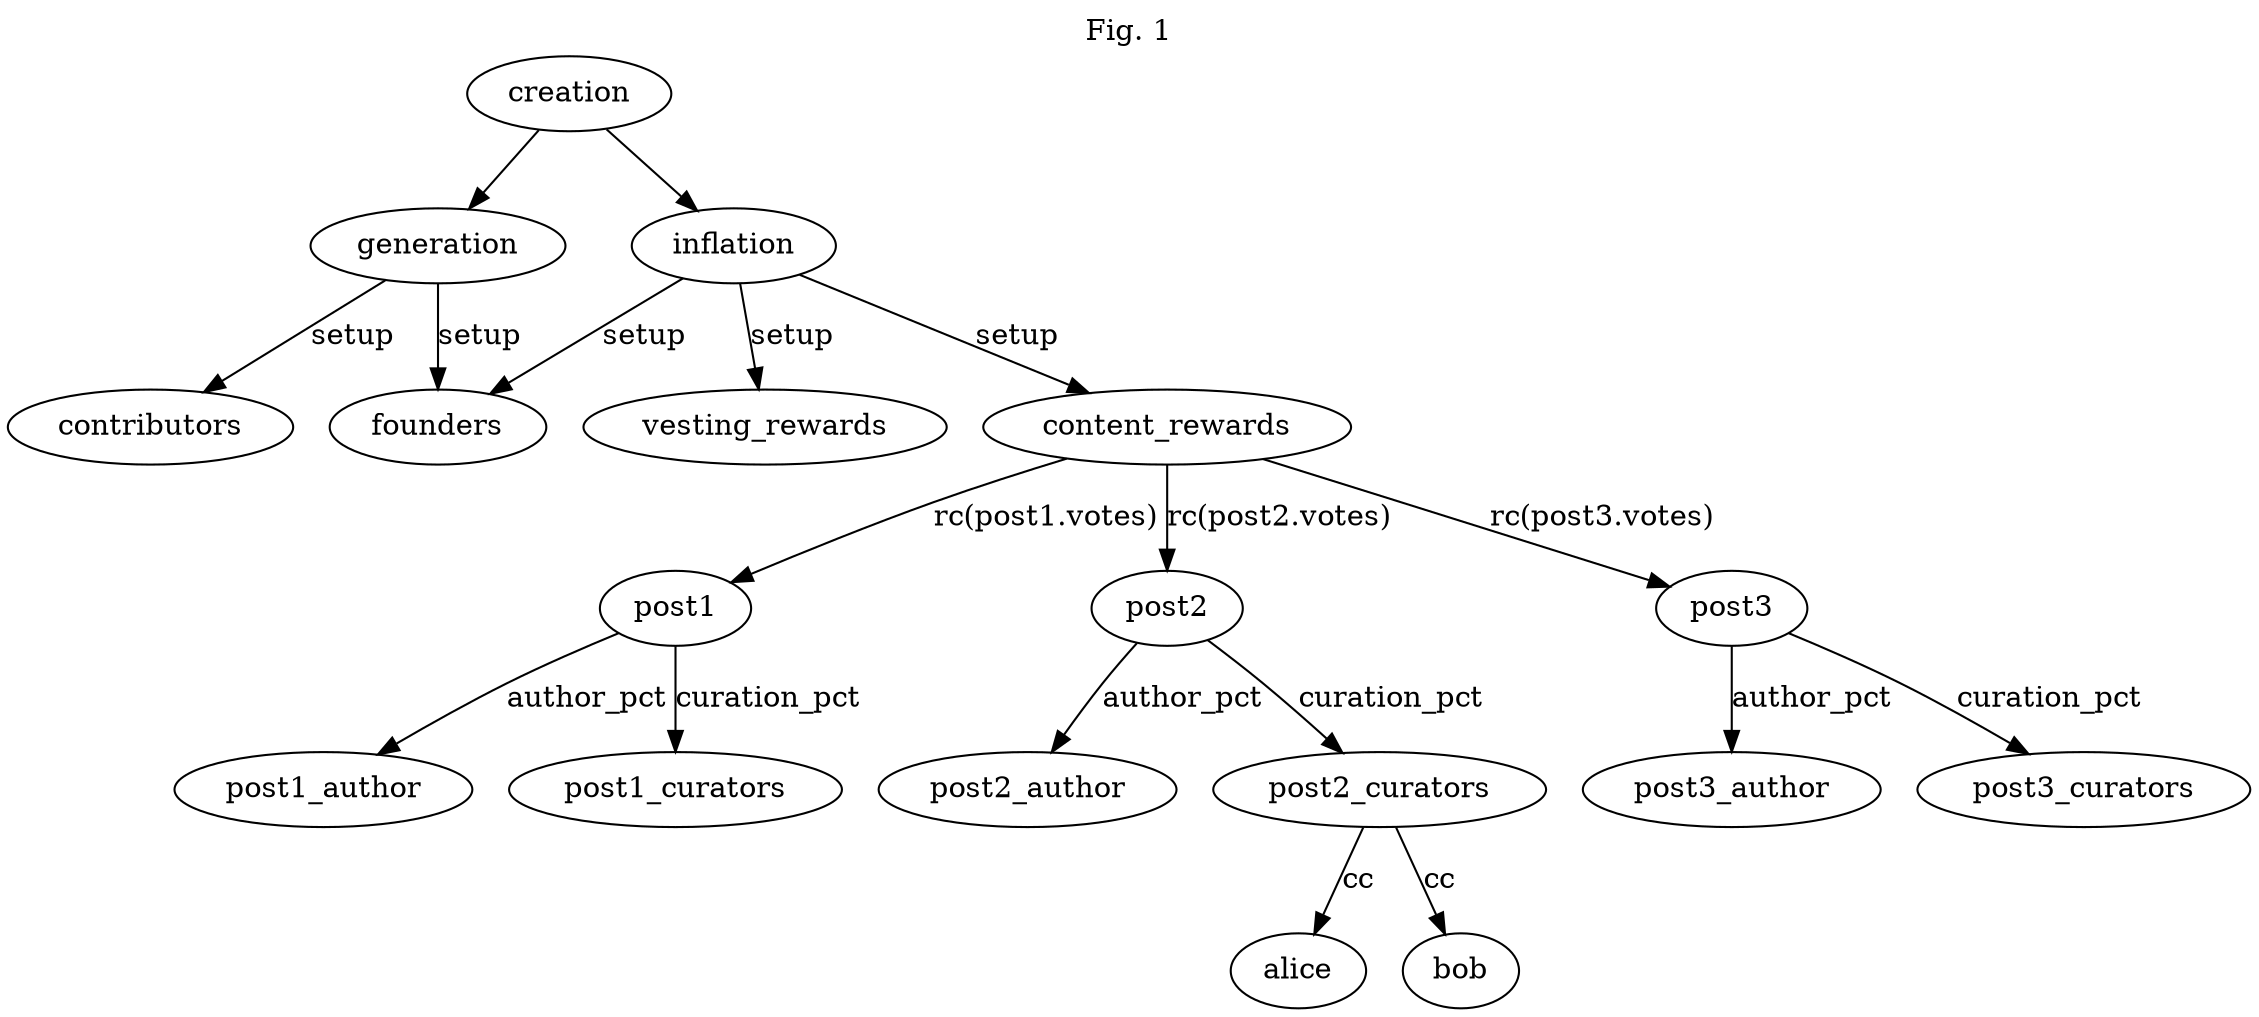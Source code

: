 digraph {
    creation -> generation;
    creation -> inflation;
    generation -> founders[label="setup"];
    generation -> contributors[label="setup"];
    inflation -> founders[label="setup"];
    inflation -> content_rewards[label="setup"];
    inflation -> vesting_rewards[label="setup"];

    content_rewards -> post1[label="rc(post1.votes)"];
    content_rewards -> post2[label="rc(post2.votes)"];
    content_rewards -> post3[label="rc(post3.votes)"];

    post1 -> post1_author[label="author_pct"];
    post1 -> post1_curators[label="curation_pct"];

    post2 -> post2_author[label="author_pct"];
    post2 -> post2_curators[label="curation_pct"];

    post3 -> post3_author[label="author_pct"];
    post3 -> post3_curators[label="curation_pct"];

    post2_curators -> alice[label="cc"];
    post2_curators -> bob[label="cc"];

    // Title
    labelloc = "t";
	label = "Fig. 1";
}
